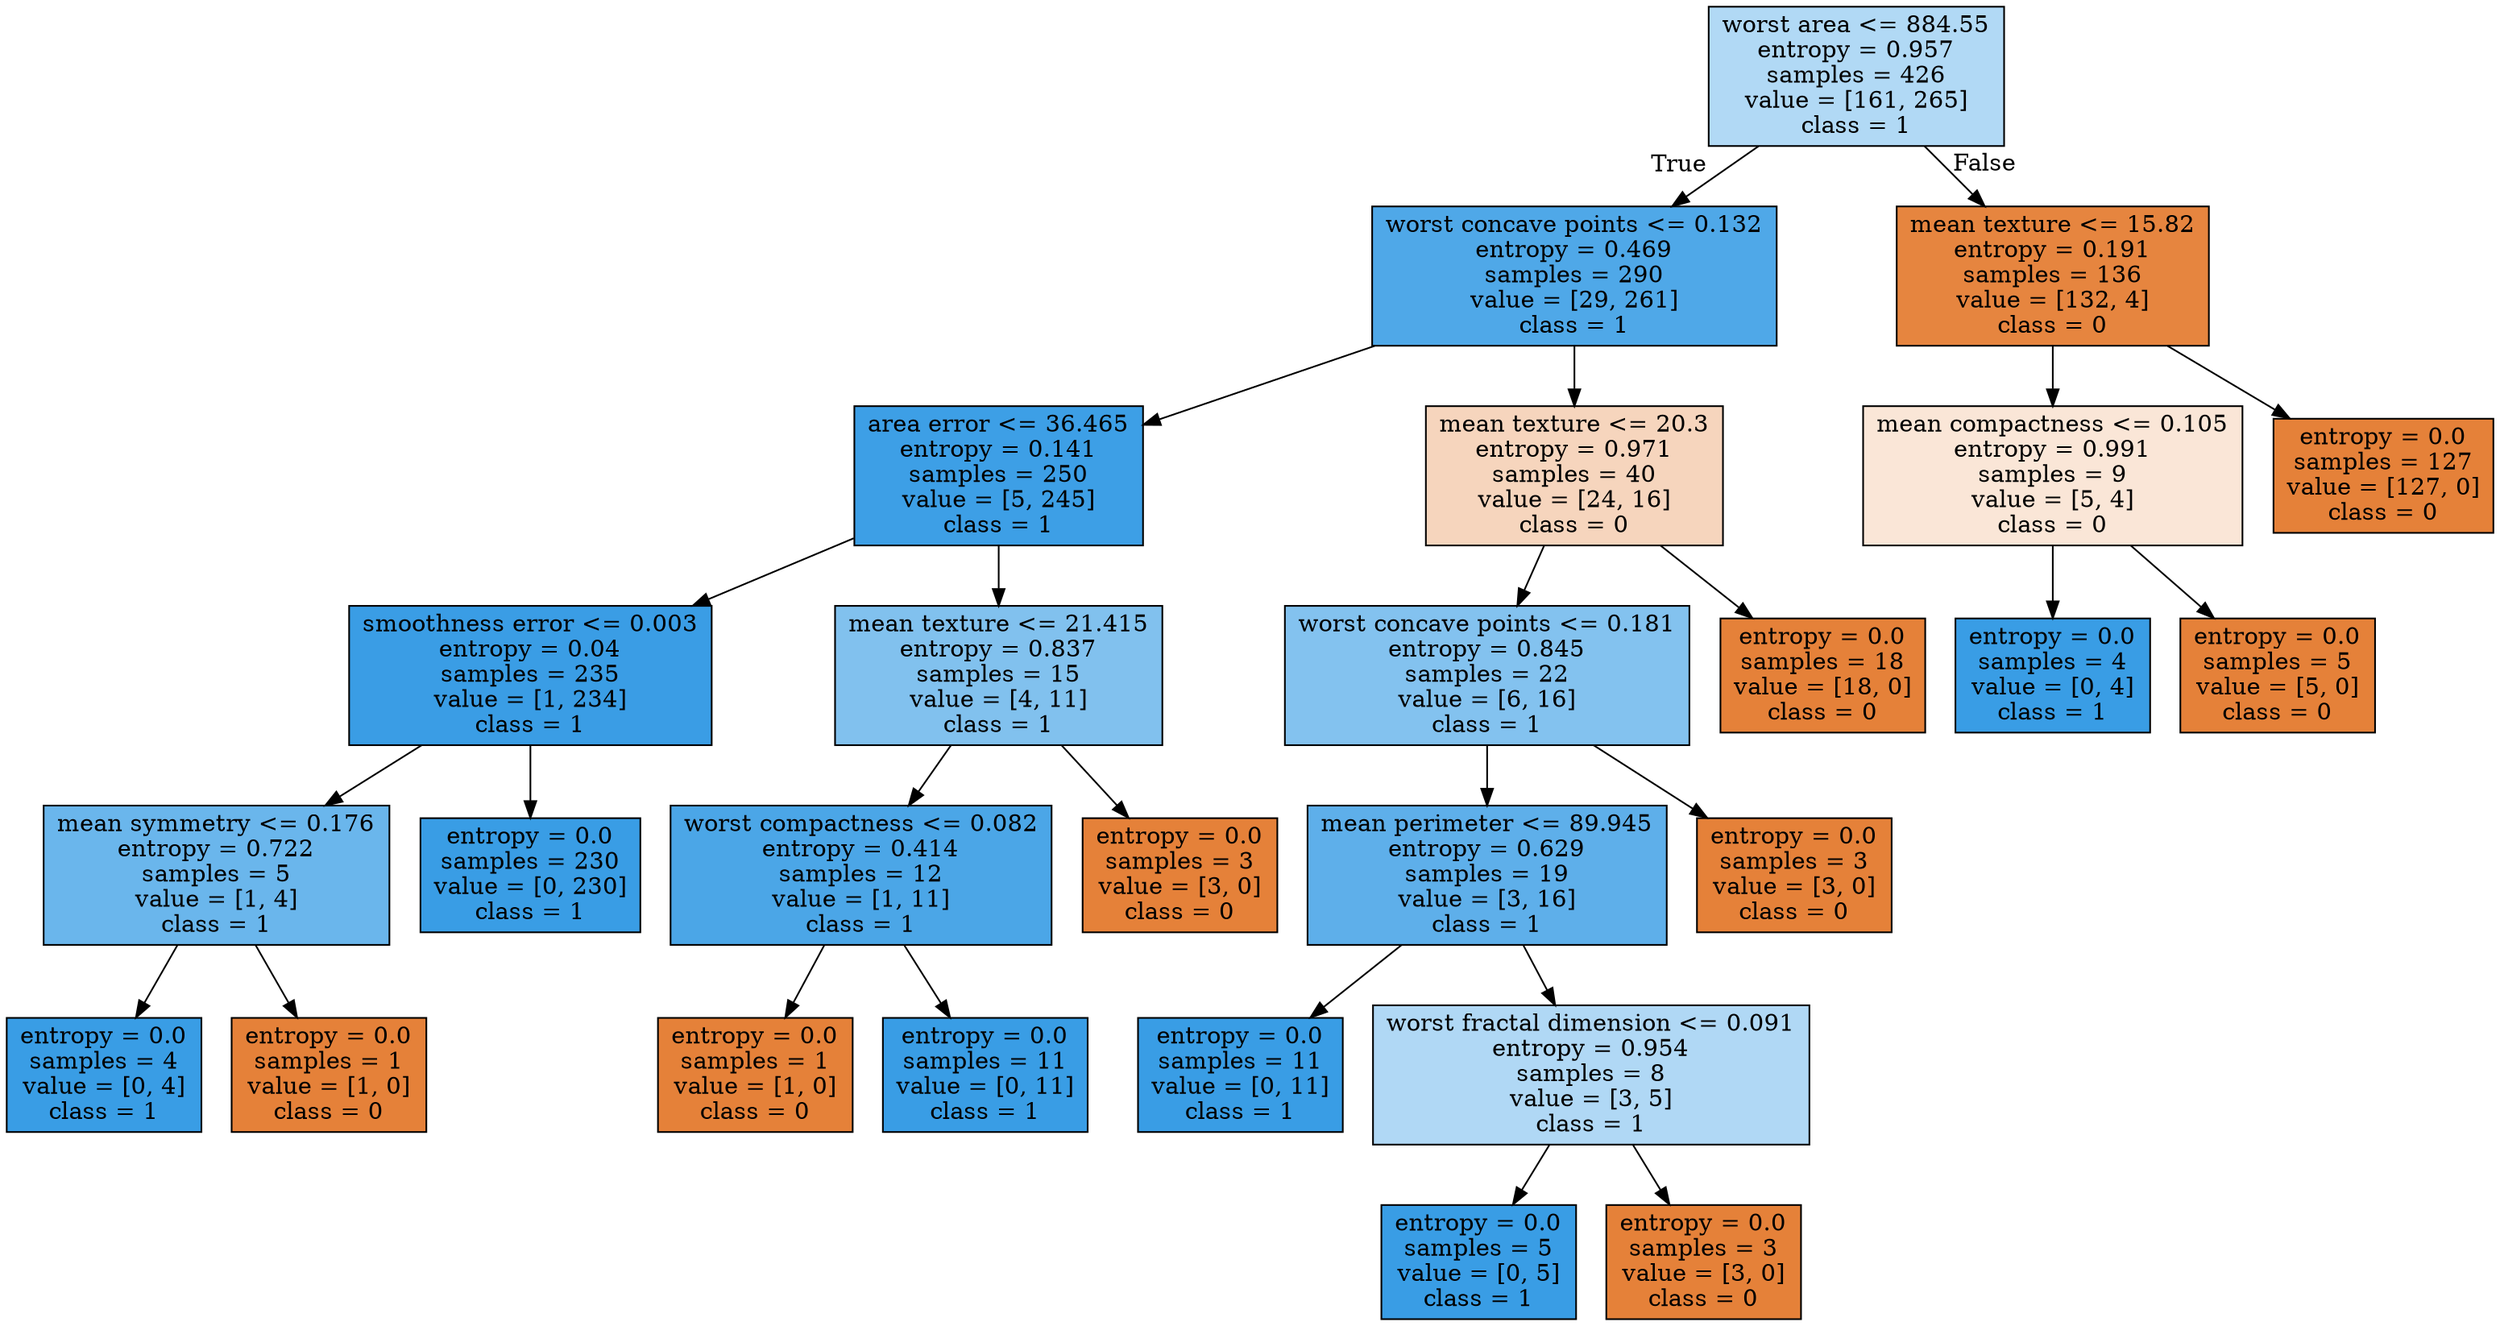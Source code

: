 digraph Tree {
node [shape=box, style="filled", color="black"] ;
0 [label="worst area <= 884.55\nentropy = 0.957\nsamples = 426\nvalue = [161, 265]\nclass = 1", fillcolor="#b1d9f5"] ;
1 [label="worst concave points <= 0.132\nentropy = 0.469\nsamples = 290\nvalue = [29, 261]\nclass = 1", fillcolor="#4fa8e8"] ;
0 -> 1 [labeldistance=2.5, labelangle=45, headlabel="True"] ;
2 [label="area error <= 36.465\nentropy = 0.141\nsamples = 250\nvalue = [5, 245]\nclass = 1", fillcolor="#3d9fe6"] ;
1 -> 2 ;
3 [label="smoothness error <= 0.003\nentropy = 0.04\nsamples = 235\nvalue = [1, 234]\nclass = 1", fillcolor="#3a9de5"] ;
2 -> 3 ;
4 [label="mean symmetry <= 0.176\nentropy = 0.722\nsamples = 5\nvalue = [1, 4]\nclass = 1", fillcolor="#6ab6ec"] ;
3 -> 4 ;
5 [label="entropy = 0.0\nsamples = 4\nvalue = [0, 4]\nclass = 1", fillcolor="#399de5"] ;
4 -> 5 ;
6 [label="entropy = 0.0\nsamples = 1\nvalue = [1, 0]\nclass = 0", fillcolor="#e58139"] ;
4 -> 6 ;
7 [label="entropy = 0.0\nsamples = 230\nvalue = [0, 230]\nclass = 1", fillcolor="#399de5"] ;
3 -> 7 ;
8 [label="mean texture <= 21.415\nentropy = 0.837\nsamples = 15\nvalue = [4, 11]\nclass = 1", fillcolor="#81c1ee"] ;
2 -> 8 ;
9 [label="worst compactness <= 0.082\nentropy = 0.414\nsamples = 12\nvalue = [1, 11]\nclass = 1", fillcolor="#4ba6e7"] ;
8 -> 9 ;
10 [label="entropy = 0.0\nsamples = 1\nvalue = [1, 0]\nclass = 0", fillcolor="#e58139"] ;
9 -> 10 ;
11 [label="entropy = 0.0\nsamples = 11\nvalue = [0, 11]\nclass = 1", fillcolor="#399de5"] ;
9 -> 11 ;
12 [label="entropy = 0.0\nsamples = 3\nvalue = [3, 0]\nclass = 0", fillcolor="#e58139"] ;
8 -> 12 ;
13 [label="mean texture <= 20.3\nentropy = 0.971\nsamples = 40\nvalue = [24, 16]\nclass = 0", fillcolor="#f6d5bd"] ;
1 -> 13 ;
14 [label="worst concave points <= 0.181\nentropy = 0.845\nsamples = 22\nvalue = [6, 16]\nclass = 1", fillcolor="#83c2ef"] ;
13 -> 14 ;
15 [label="mean perimeter <= 89.945\nentropy = 0.629\nsamples = 19\nvalue = [3, 16]\nclass = 1", fillcolor="#5eafea"] ;
14 -> 15 ;
16 [label="entropy = 0.0\nsamples = 11\nvalue = [0, 11]\nclass = 1", fillcolor="#399de5"] ;
15 -> 16 ;
17 [label="worst fractal dimension <= 0.091\nentropy = 0.954\nsamples = 8\nvalue = [3, 5]\nclass = 1", fillcolor="#b0d8f5"] ;
15 -> 17 ;
18 [label="entropy = 0.0\nsamples = 5\nvalue = [0, 5]\nclass = 1", fillcolor="#399de5"] ;
17 -> 18 ;
19 [label="entropy = 0.0\nsamples = 3\nvalue = [3, 0]\nclass = 0", fillcolor="#e58139"] ;
17 -> 19 ;
20 [label="entropy = 0.0\nsamples = 3\nvalue = [3, 0]\nclass = 0", fillcolor="#e58139"] ;
14 -> 20 ;
21 [label="entropy = 0.0\nsamples = 18\nvalue = [18, 0]\nclass = 0", fillcolor="#e58139"] ;
13 -> 21 ;
22 [label="mean texture <= 15.82\nentropy = 0.191\nsamples = 136\nvalue = [132, 4]\nclass = 0", fillcolor="#e6853f"] ;
0 -> 22 [labeldistance=2.5, labelangle=-45, headlabel="False"] ;
23 [label="mean compactness <= 0.105\nentropy = 0.991\nsamples = 9\nvalue = [5, 4]\nclass = 0", fillcolor="#fae6d7"] ;
22 -> 23 ;
24 [label="entropy = 0.0\nsamples = 4\nvalue = [0, 4]\nclass = 1", fillcolor="#399de5"] ;
23 -> 24 ;
25 [label="entropy = 0.0\nsamples = 5\nvalue = [5, 0]\nclass = 0", fillcolor="#e58139"] ;
23 -> 25 ;
26 [label="entropy = 0.0\nsamples = 127\nvalue = [127, 0]\nclass = 0", fillcolor="#e58139"] ;
22 -> 26 ;
}